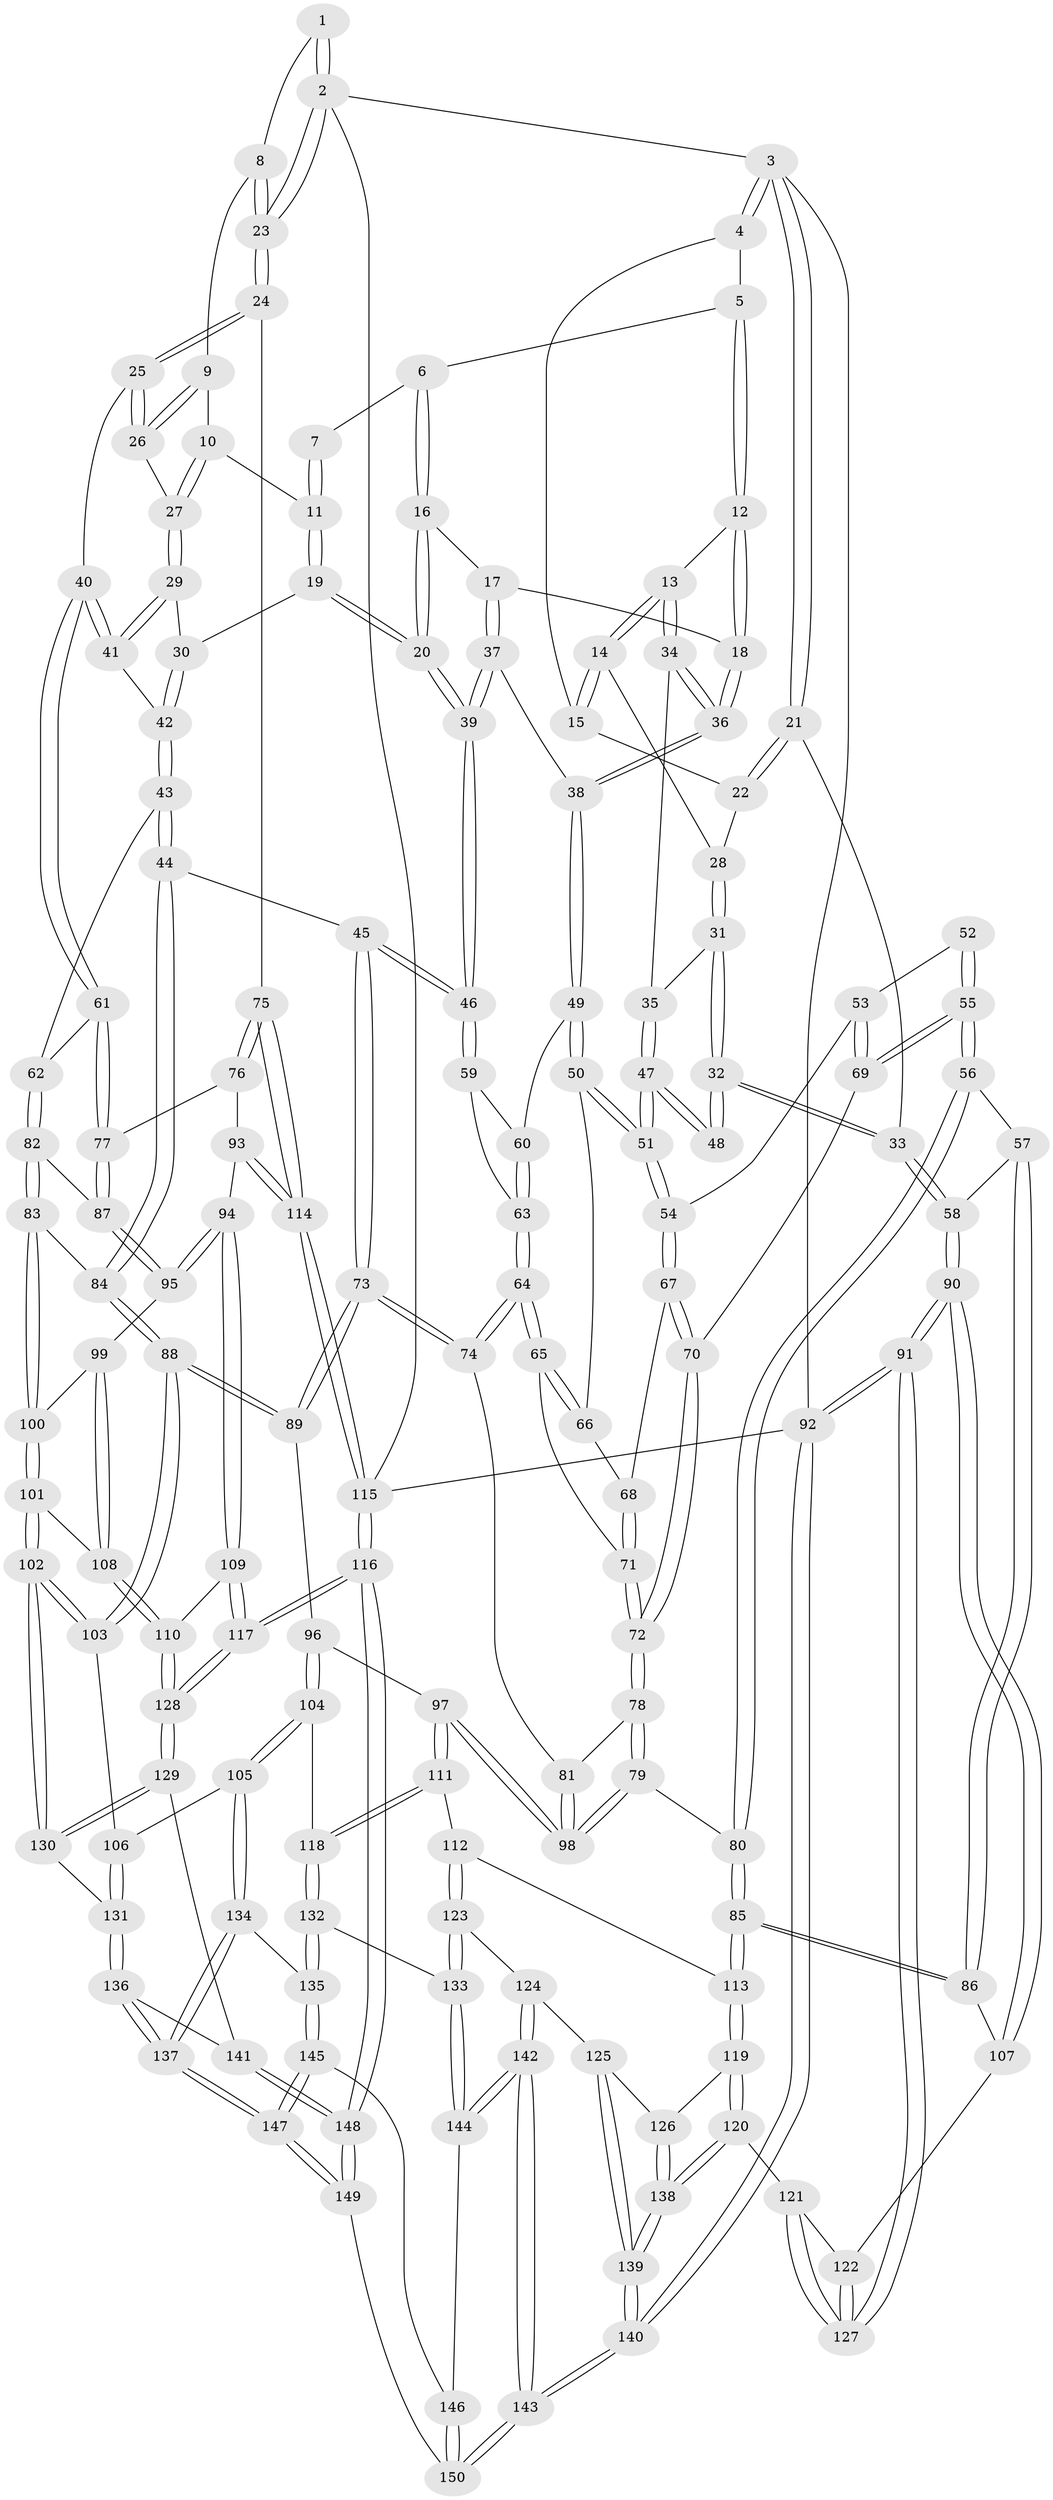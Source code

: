 // Generated by graph-tools (version 1.1) at 2025/27/03/09/25 03:27:09]
// undirected, 150 vertices, 372 edges
graph export_dot {
graph [start="1"]
  node [color=gray90,style=filled];
  1 [pos="+0.7493791785101243+0"];
  2 [pos="+1+0"];
  3 [pos="+0+0"];
  4 [pos="+0.39460984433552615+0"];
  5 [pos="+0.4027961767845819+0"];
  6 [pos="+0.537943626544522+0"];
  7 [pos="+0.744153989278779+0"];
  8 [pos="+0.9055208278845635+0.09276046818819046"];
  9 [pos="+0.8992813689791542+0.10682620014424812"];
  10 [pos="+0.8357250465065204+0.11483029701864929"];
  11 [pos="+0.7602905401446363+0.09393336799912574"];
  12 [pos="+0.3755654519339722+0.10177920687847158"];
  13 [pos="+0.2605638115811205+0.1524134169949526"];
  14 [pos="+0.25664296983647816+0.1512529263735521"];
  15 [pos="+0.22623254719417932+0.07283949684467221"];
  16 [pos="+0.5655016442881521+0.08567393708368709"];
  17 [pos="+0.435566992193652+0.16274613778606112"];
  18 [pos="+0.42881523750001277+0.16045439122171865"];
  19 [pos="+0.6937205444031879+0.1839632972624958"];
  20 [pos="+0.6616303848397898+0.20069698913161135"];
  21 [pos="+0+0"];
  22 [pos="+0.0011590412796235706+0"];
  23 [pos="+1+0"];
  24 [pos="+1+0.2600438366069572"];
  25 [pos="+1+0.2649157963213775"];
  26 [pos="+0.9475883447882897+0.1699761159665202"];
  27 [pos="+0.8572624996795225+0.22095365839736872"];
  28 [pos="+0.23245486119527767+0.16201485799119703"];
  29 [pos="+0.850911251526604+0.2317121653190891"];
  30 [pos="+0.7886286931966997+0.228112399369873"];
  31 [pos="+0.1529972729629386+0.20547050912210948"];
  32 [pos="+0.05141160836686479+0.22136904704748378"];
  33 [pos="+0+0.13376984541535192"];
  34 [pos="+0.2962941384577961+0.2324207398448767"];
  35 [pos="+0.23138990826961617+0.2823553339932169"];
  36 [pos="+0.34082330687361306+0.26706458071998823"];
  37 [pos="+0.5028630168041714+0.2611723424315695"];
  38 [pos="+0.35029568493832036+0.29982876921033724"];
  39 [pos="+0.6047692419729713+0.32858366522839866"];
  40 [pos="+0.986563639270239+0.3282518783026359"];
  41 [pos="+0.8774134287586174+0.28469767569112187"];
  42 [pos="+0.8036676956711366+0.337340437390941"];
  43 [pos="+0.7475505534040253+0.4205205583421797"];
  44 [pos="+0.668810852641887+0.41001522839653004"];
  45 [pos="+0.6168206516551485+0.3732621215554942"];
  46 [pos="+0.60666267913971+0.3494641811989191"];
  47 [pos="+0.22836233014250631+0.3483302393539567"];
  48 [pos="+0.11471807914581578+0.2932189651188335"];
  49 [pos="+0.34596388239811826+0.3266940625581357"];
  50 [pos="+0.3107693815797603+0.3468249368847107"];
  51 [pos="+0.23161703436085163+0.35371256062023254"];
  52 [pos="+0.11714512236496602+0.30669302153380307"];
  53 [pos="+0.17146964743285753+0.4169694649182595"];
  54 [pos="+0.2169504779543887+0.38877778244081884"];
  55 [pos="+0.11395900513102133+0.46096089089233394"];
  56 [pos="+0.10600020442990912+0.4660827484389997"];
  57 [pos="+0.04439725605392602+0.46273184371813353"];
  58 [pos="+0+0.3953758182456498"];
  59 [pos="+0.4815178589906547+0.36488469636929766"];
  60 [pos="+0.364171084387832+0.34384575144667584"];
  61 [pos="+0.874695413470291+0.4576704867034698"];
  62 [pos="+0.7897184750164569+0.44513699255179034"];
  63 [pos="+0.3873571068957679+0.44508616495993036"];
  64 [pos="+0.38037683440586134+0.4931775180929218"];
  65 [pos="+0.3416671929664233+0.48237466386142036"];
  66 [pos="+0.31035651578872886+0.39310342231268686"];
  67 [pos="+0.2559245794513816+0.44237232044819275"];
  68 [pos="+0.2635159712437531+0.44852528687318677"];
  69 [pos="+0.1344431444737222+0.4528174603505908"];
  70 [pos="+0.19837743119932286+0.4821967983509938"];
  71 [pos="+0.28859767017523724+0.48427736374184094"];
  72 [pos="+0.24684567713219047+0.5284238993359454"];
  73 [pos="+0.4661474374347691+0.5429517421799109"];
  74 [pos="+0.4176051014815746+0.5378027204704289"];
  75 [pos="+1+0.5388521616726818"];
  76 [pos="+0.9784852375494637+0.526544027988179"];
  77 [pos="+0.886944851162654+0.47493349441783883"];
  78 [pos="+0.23218793350141173+0.5849789591216292"];
  79 [pos="+0.21788156404406026+0.6076970787613807"];
  80 [pos="+0.17900280787085787+0.6234949670914209"];
  81 [pos="+0.41350573778099076+0.5421266286025823"];
  82 [pos="+0.7848524171909723+0.5617128580321408"];
  83 [pos="+0.7465258409380914+0.6250755131780757"];
  84 [pos="+0.6596492518176655+0.5994397542568328"];
  85 [pos="+0.14227605307782315+0.6727313032597795"];
  86 [pos="+0.08748987968773386+0.6726658043421576"];
  87 [pos="+0.8704554790717888+0.6127729910843933"];
  88 [pos="+0.6233130536011829+0.6342977653577929"];
  89 [pos="+0.46736008045714256+0.5449566384716292"];
  90 [pos="+0+0.6697974502485042"];
  91 [pos="+0+0.9287946942496863"];
  92 [pos="+0+1"];
  93 [pos="+0.9170119091766097+0.6594915911688901"];
  94 [pos="+0.9091454666920012+0.6619394359670324"];
  95 [pos="+0.8772201519117705+0.6395879698407781"];
  96 [pos="+0.4750380316766465+0.6360680379010081"];
  97 [pos="+0.34566153810705014+0.688757320131561"];
  98 [pos="+0.3399635869530672+0.6672320803689937"];
  99 [pos="+0.8332737106576166+0.6490772379320848"];
  100 [pos="+0.7640865289369155+0.6500460416343445"];
  101 [pos="+0.7464176252030232+0.7384756515064829"];
  102 [pos="+0.6886616592954354+0.7636609376312907"];
  103 [pos="+0.6085384781711899+0.7119577135035541"];
  104 [pos="+0.48827873190451426+0.7082149196642946"];
  105 [pos="+0.5356665775017405+0.7395489130853983"];
  106 [pos="+0.5646329950632172+0.7329293283796139"];
  107 [pos="+0.03476981743072667+0.6833763966063565"];
  108 [pos="+0.803657194184414+0.761402340279881"];
  109 [pos="+0.9047852185208135+0.6849040841378853"];
  110 [pos="+0.8249253338817639+0.7742474554548798"];
  111 [pos="+0.35459848742369277+0.7355163780613688"];
  112 [pos="+0.19108893820659067+0.7369179999138382"];
  113 [pos="+0.15537482147428963+0.6985654104074609"];
  114 [pos="+1+0.6898314208820435"];
  115 [pos="+1+1"];
  116 [pos="+1+1"];
  117 [pos="+1+1"];
  118 [pos="+0.35460600493863337+0.7355266747270907"];
  119 [pos="+0.1141412470515553+0.797128578126618"];
  120 [pos="+0.08126929123759949+0.8231696093663817"];
  121 [pos="+0.07576382544254882+0.8186757425926382"];
  122 [pos="+0.06085184745937511+0.7944088616484698"];
  123 [pos="+0.20899014189982063+0.8151670266841631"];
  124 [pos="+0.20732213733250243+0.8193861991750463"];
  125 [pos="+0.15870648825719927+0.8344868488860225"];
  126 [pos="+0.14165053863668658+0.8272212306713858"];
  127 [pos="+0+0.8427489296190037"];
  128 [pos="+0.8658370106358118+0.8796824446049818"];
  129 [pos="+0.6974789306044445+0.8423246938632433"];
  130 [pos="+0.6889522026263183+0.7948776054062724"];
  131 [pos="+0.5998150483109944+0.8344801919555908"];
  132 [pos="+0.3558733745476722+0.7954691991497688"];
  133 [pos="+0.3334752045989309+0.8183910661083498"];
  134 [pos="+0.5085498481768805+0.8064413118665082"];
  135 [pos="+0.42404184666939115+0.8393502212689046"];
  136 [pos="+0.5900115361456262+0.8841453566948663"];
  137 [pos="+0.5548537224079482+0.9018970360730716"];
  138 [pos="+0.0849426182080055+0.8507931192068761"];
  139 [pos="+0.07893537417223248+0.9454831150087291"];
  140 [pos="+0+1"];
  141 [pos="+0.677297764001424+0.88247855987721"];
  142 [pos="+0.2281739110329918+0.9963764768284034"];
  143 [pos="+0.1810111367677776+1"];
  144 [pos="+0.3292858807213507+0.8331626860442278"];
  145 [pos="+0.4310509560270396+0.8936473628752876"];
  146 [pos="+0.3774860088298459+0.938065926414982"];
  147 [pos="+0.529995235371567+0.9635381525623946"];
  148 [pos="+0.7819065500784866+1"];
  149 [pos="+0.5545509718246592+1"];
  150 [pos="+0.22014783141361263+1"];
  1 -- 2;
  1 -- 2;
  1 -- 8;
  2 -- 3;
  2 -- 23;
  2 -- 23;
  2 -- 115;
  3 -- 4;
  3 -- 4;
  3 -- 21;
  3 -- 21;
  3 -- 92;
  4 -- 5;
  4 -- 15;
  5 -- 6;
  5 -- 12;
  5 -- 12;
  6 -- 7;
  6 -- 16;
  6 -- 16;
  7 -- 11;
  7 -- 11;
  8 -- 9;
  8 -- 23;
  8 -- 23;
  9 -- 10;
  9 -- 26;
  9 -- 26;
  10 -- 11;
  10 -- 27;
  10 -- 27;
  11 -- 19;
  11 -- 19;
  12 -- 13;
  12 -- 18;
  12 -- 18;
  13 -- 14;
  13 -- 14;
  13 -- 34;
  13 -- 34;
  14 -- 15;
  14 -- 15;
  14 -- 28;
  15 -- 22;
  16 -- 17;
  16 -- 20;
  16 -- 20;
  17 -- 18;
  17 -- 37;
  17 -- 37;
  18 -- 36;
  18 -- 36;
  19 -- 20;
  19 -- 20;
  19 -- 30;
  20 -- 39;
  20 -- 39;
  21 -- 22;
  21 -- 22;
  21 -- 33;
  22 -- 28;
  23 -- 24;
  23 -- 24;
  24 -- 25;
  24 -- 25;
  24 -- 75;
  25 -- 26;
  25 -- 26;
  25 -- 40;
  26 -- 27;
  27 -- 29;
  27 -- 29;
  28 -- 31;
  28 -- 31;
  29 -- 30;
  29 -- 41;
  29 -- 41;
  30 -- 42;
  30 -- 42;
  31 -- 32;
  31 -- 32;
  31 -- 35;
  32 -- 33;
  32 -- 33;
  32 -- 48;
  32 -- 48;
  33 -- 58;
  33 -- 58;
  34 -- 35;
  34 -- 36;
  34 -- 36;
  35 -- 47;
  35 -- 47;
  36 -- 38;
  36 -- 38;
  37 -- 38;
  37 -- 39;
  37 -- 39;
  38 -- 49;
  38 -- 49;
  39 -- 46;
  39 -- 46;
  40 -- 41;
  40 -- 41;
  40 -- 61;
  40 -- 61;
  41 -- 42;
  42 -- 43;
  42 -- 43;
  43 -- 44;
  43 -- 44;
  43 -- 62;
  44 -- 45;
  44 -- 84;
  44 -- 84;
  45 -- 46;
  45 -- 46;
  45 -- 73;
  45 -- 73;
  46 -- 59;
  46 -- 59;
  47 -- 48;
  47 -- 48;
  47 -- 51;
  47 -- 51;
  49 -- 50;
  49 -- 50;
  49 -- 60;
  50 -- 51;
  50 -- 51;
  50 -- 66;
  51 -- 54;
  51 -- 54;
  52 -- 53;
  52 -- 55;
  52 -- 55;
  53 -- 54;
  53 -- 69;
  53 -- 69;
  54 -- 67;
  54 -- 67;
  55 -- 56;
  55 -- 56;
  55 -- 69;
  55 -- 69;
  56 -- 57;
  56 -- 80;
  56 -- 80;
  57 -- 58;
  57 -- 86;
  57 -- 86;
  58 -- 90;
  58 -- 90;
  59 -- 60;
  59 -- 63;
  60 -- 63;
  60 -- 63;
  61 -- 62;
  61 -- 77;
  61 -- 77;
  62 -- 82;
  62 -- 82;
  63 -- 64;
  63 -- 64;
  64 -- 65;
  64 -- 65;
  64 -- 74;
  64 -- 74;
  65 -- 66;
  65 -- 66;
  65 -- 71;
  66 -- 68;
  67 -- 68;
  67 -- 70;
  67 -- 70;
  68 -- 71;
  68 -- 71;
  69 -- 70;
  70 -- 72;
  70 -- 72;
  71 -- 72;
  71 -- 72;
  72 -- 78;
  72 -- 78;
  73 -- 74;
  73 -- 74;
  73 -- 89;
  73 -- 89;
  74 -- 81;
  75 -- 76;
  75 -- 76;
  75 -- 114;
  75 -- 114;
  76 -- 77;
  76 -- 93;
  77 -- 87;
  77 -- 87;
  78 -- 79;
  78 -- 79;
  78 -- 81;
  79 -- 80;
  79 -- 98;
  79 -- 98;
  80 -- 85;
  80 -- 85;
  81 -- 98;
  81 -- 98;
  82 -- 83;
  82 -- 83;
  82 -- 87;
  83 -- 84;
  83 -- 100;
  83 -- 100;
  84 -- 88;
  84 -- 88;
  85 -- 86;
  85 -- 86;
  85 -- 113;
  85 -- 113;
  86 -- 107;
  87 -- 95;
  87 -- 95;
  88 -- 89;
  88 -- 89;
  88 -- 103;
  88 -- 103;
  89 -- 96;
  90 -- 91;
  90 -- 91;
  90 -- 107;
  90 -- 107;
  91 -- 92;
  91 -- 92;
  91 -- 127;
  91 -- 127;
  92 -- 140;
  92 -- 140;
  92 -- 115;
  93 -- 94;
  93 -- 114;
  93 -- 114;
  94 -- 95;
  94 -- 95;
  94 -- 109;
  94 -- 109;
  95 -- 99;
  96 -- 97;
  96 -- 104;
  96 -- 104;
  97 -- 98;
  97 -- 98;
  97 -- 111;
  97 -- 111;
  99 -- 100;
  99 -- 108;
  99 -- 108;
  100 -- 101;
  100 -- 101;
  101 -- 102;
  101 -- 102;
  101 -- 108;
  102 -- 103;
  102 -- 103;
  102 -- 130;
  102 -- 130;
  103 -- 106;
  104 -- 105;
  104 -- 105;
  104 -- 118;
  105 -- 106;
  105 -- 134;
  105 -- 134;
  106 -- 131;
  106 -- 131;
  107 -- 122;
  108 -- 110;
  108 -- 110;
  109 -- 110;
  109 -- 117;
  109 -- 117;
  110 -- 128;
  110 -- 128;
  111 -- 112;
  111 -- 118;
  111 -- 118;
  112 -- 113;
  112 -- 123;
  112 -- 123;
  113 -- 119;
  113 -- 119;
  114 -- 115;
  114 -- 115;
  115 -- 116;
  115 -- 116;
  116 -- 117;
  116 -- 117;
  116 -- 148;
  116 -- 148;
  117 -- 128;
  117 -- 128;
  118 -- 132;
  118 -- 132;
  119 -- 120;
  119 -- 120;
  119 -- 126;
  120 -- 121;
  120 -- 138;
  120 -- 138;
  121 -- 122;
  121 -- 127;
  121 -- 127;
  122 -- 127;
  122 -- 127;
  123 -- 124;
  123 -- 133;
  123 -- 133;
  124 -- 125;
  124 -- 142;
  124 -- 142;
  125 -- 126;
  125 -- 139;
  125 -- 139;
  126 -- 138;
  126 -- 138;
  128 -- 129;
  128 -- 129;
  129 -- 130;
  129 -- 130;
  129 -- 141;
  130 -- 131;
  131 -- 136;
  131 -- 136;
  132 -- 133;
  132 -- 135;
  132 -- 135;
  133 -- 144;
  133 -- 144;
  134 -- 135;
  134 -- 137;
  134 -- 137;
  135 -- 145;
  135 -- 145;
  136 -- 137;
  136 -- 137;
  136 -- 141;
  137 -- 147;
  137 -- 147;
  138 -- 139;
  138 -- 139;
  139 -- 140;
  139 -- 140;
  140 -- 143;
  140 -- 143;
  141 -- 148;
  141 -- 148;
  142 -- 143;
  142 -- 143;
  142 -- 144;
  142 -- 144;
  143 -- 150;
  143 -- 150;
  144 -- 146;
  145 -- 146;
  145 -- 147;
  145 -- 147;
  146 -- 150;
  146 -- 150;
  147 -- 149;
  147 -- 149;
  148 -- 149;
  148 -- 149;
  149 -- 150;
}
